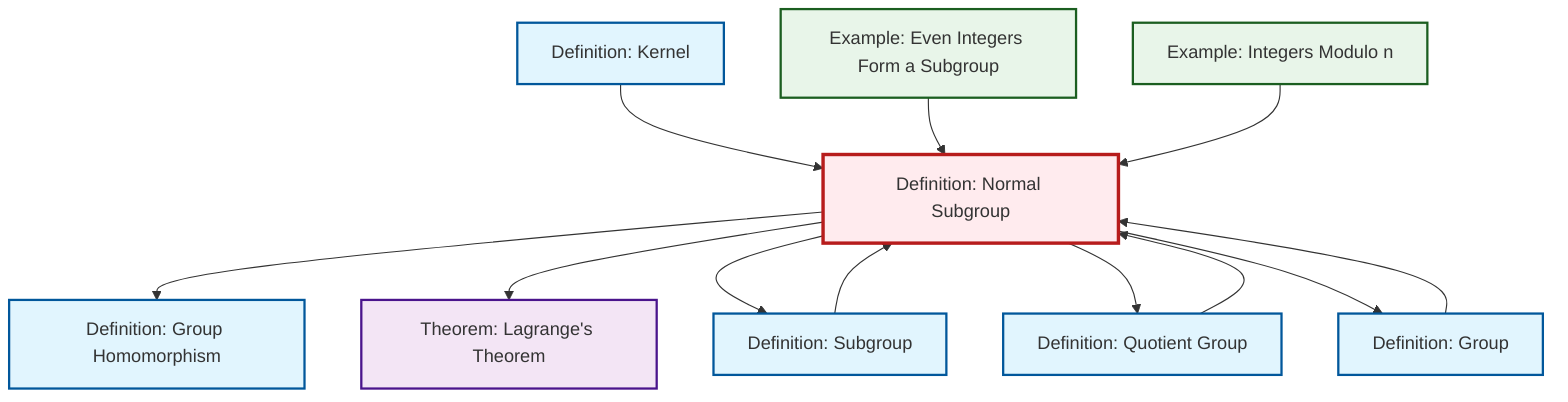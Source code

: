graph TD
    classDef definition fill:#e1f5fe,stroke:#01579b,stroke-width:2px
    classDef theorem fill:#f3e5f5,stroke:#4a148c,stroke-width:2px
    classDef axiom fill:#fff3e0,stroke:#e65100,stroke-width:2px
    classDef example fill:#e8f5e9,stroke:#1b5e20,stroke-width:2px
    classDef current fill:#ffebee,stroke:#b71c1c,stroke-width:3px
    ex-quotient-integers-mod-n["Example: Integers Modulo n"]:::example
    def-normal-subgroup["Definition: Normal Subgroup"]:::definition
    thm-lagrange["Theorem: Lagrange's Theorem"]:::theorem
    def-subgroup["Definition: Subgroup"]:::definition
    def-homomorphism["Definition: Group Homomorphism"]:::definition
    def-kernel["Definition: Kernel"]:::definition
    def-quotient-group["Definition: Quotient Group"]:::definition
    ex-even-integers-subgroup["Example: Even Integers Form a Subgroup"]:::example
    def-group["Definition: Group"]:::definition
    def-normal-subgroup --> def-homomorphism
    def-kernel --> def-normal-subgroup
    def-normal-subgroup --> thm-lagrange
    def-normal-subgroup --> def-subgroup
    def-quotient-group --> def-normal-subgroup
    def-normal-subgroup --> def-quotient-group
    def-subgroup --> def-normal-subgroup
    def-normal-subgroup --> def-group
    ex-even-integers-subgroup --> def-normal-subgroup
    ex-quotient-integers-mod-n --> def-normal-subgroup
    def-group --> def-normal-subgroup
    class def-normal-subgroup current